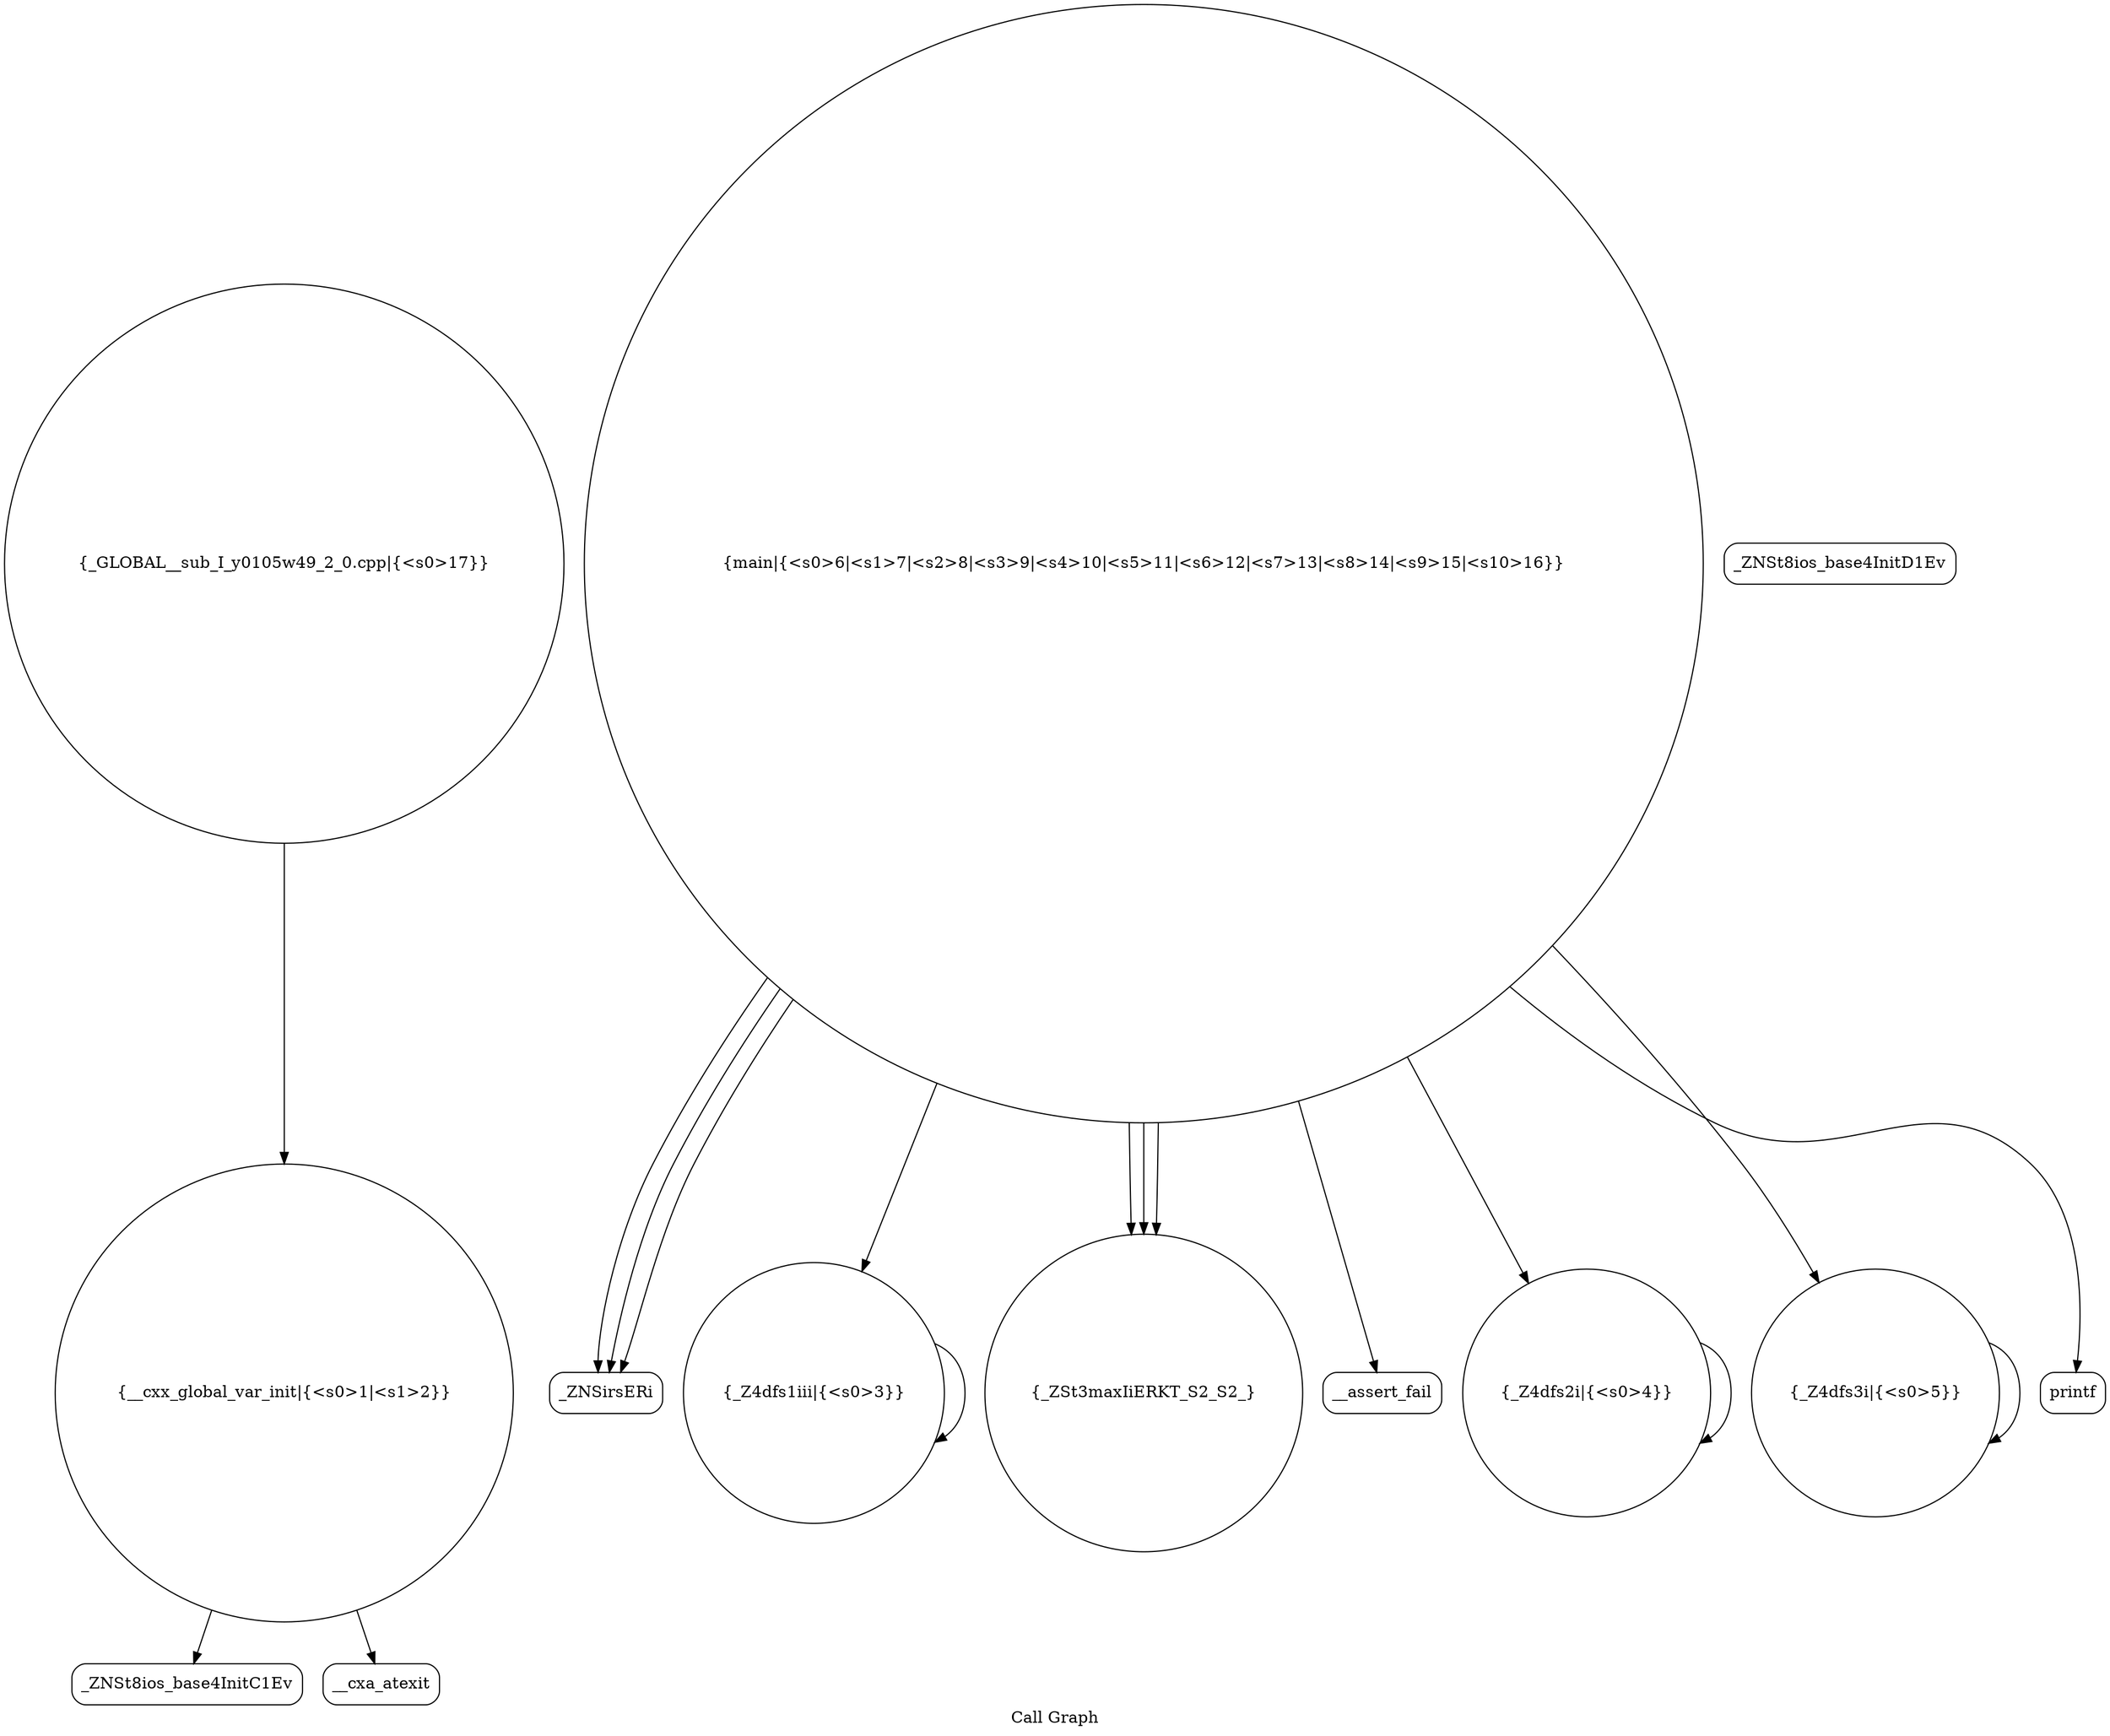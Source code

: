 digraph "Call Graph" {
	label="Call Graph";

	Node0x55ea2a3c3240 [shape=record,shape=circle,label="{__cxx_global_var_init|{<s0>1|<s1>2}}"];
	Node0x55ea2a3c3240:s0 -> Node0x55ea2a3c36d0[color=black];
	Node0x55ea2a3c3240:s1 -> Node0x55ea2a3c37d0[color=black];
	Node0x55ea2a3c39d0 [shape=record,shape=circle,label="{main|{<s0>6|<s1>7|<s2>8|<s3>9|<s4>10|<s5>11|<s6>12|<s7>13|<s8>14|<s9>15|<s10>16}}"];
	Node0x55ea2a3c39d0:s0 -> Node0x55ea2a3c3a50[color=black];
	Node0x55ea2a3c39d0:s1 -> Node0x55ea2a3c3a50[color=black];
	Node0x55ea2a3c39d0:s2 -> Node0x55ea2a3c3a50[color=black];
	Node0x55ea2a3c39d0:s3 -> Node0x55ea2a3c3850[color=black];
	Node0x55ea2a3c39d0:s4 -> Node0x55ea2a3c3ad0[color=black];
	Node0x55ea2a3c39d0:s5 -> Node0x55ea2a3c3b50[color=black];
	Node0x55ea2a3c39d0:s6 -> Node0x55ea2a3c38d0[color=black];
	Node0x55ea2a3c39d0:s7 -> Node0x55ea2a3c3950[color=black];
	Node0x55ea2a3c39d0:s8 -> Node0x55ea2a3c3ad0[color=black];
	Node0x55ea2a3c39d0:s9 -> Node0x55ea2a3c3ad0[color=black];
	Node0x55ea2a3c39d0:s10 -> Node0x55ea2a3c3bd0[color=black];
	Node0x55ea2a3c3750 [shape=record,shape=Mrecord,label="{_ZNSt8ios_base4InitD1Ev}"];
	Node0x55ea2a3c3ad0 [shape=record,shape=circle,label="{_ZSt3maxIiERKT_S2_S2_}"];
	Node0x55ea2a3c3850 [shape=record,shape=circle,label="{_Z4dfs1iii|{<s0>3}}"];
	Node0x55ea2a3c3850:s0 -> Node0x55ea2a3c3850[color=black];
	Node0x55ea2a3c3bd0 [shape=record,shape=Mrecord,label="{printf}"];
	Node0x55ea2a3c3950 [shape=record,shape=circle,label="{_Z4dfs3i|{<s0>5}}"];
	Node0x55ea2a3c3950:s0 -> Node0x55ea2a3c3950[color=black];
	Node0x55ea2a3c36d0 [shape=record,shape=Mrecord,label="{_ZNSt8ios_base4InitC1Ev}"];
	Node0x55ea2a3c3a50 [shape=record,shape=Mrecord,label="{_ZNSirsERi}"];
	Node0x55ea2a3c37d0 [shape=record,shape=Mrecord,label="{__cxa_atexit}"];
	Node0x55ea2a3c3b50 [shape=record,shape=Mrecord,label="{__assert_fail}"];
	Node0x55ea2a3c38d0 [shape=record,shape=circle,label="{_Z4dfs2i|{<s0>4}}"];
	Node0x55ea2a3c38d0:s0 -> Node0x55ea2a3c38d0[color=black];
	Node0x55ea2a3c3c50 [shape=record,shape=circle,label="{_GLOBAL__sub_I_y0105w49_2_0.cpp|{<s0>17}}"];
	Node0x55ea2a3c3c50:s0 -> Node0x55ea2a3c3240[color=black];
}
